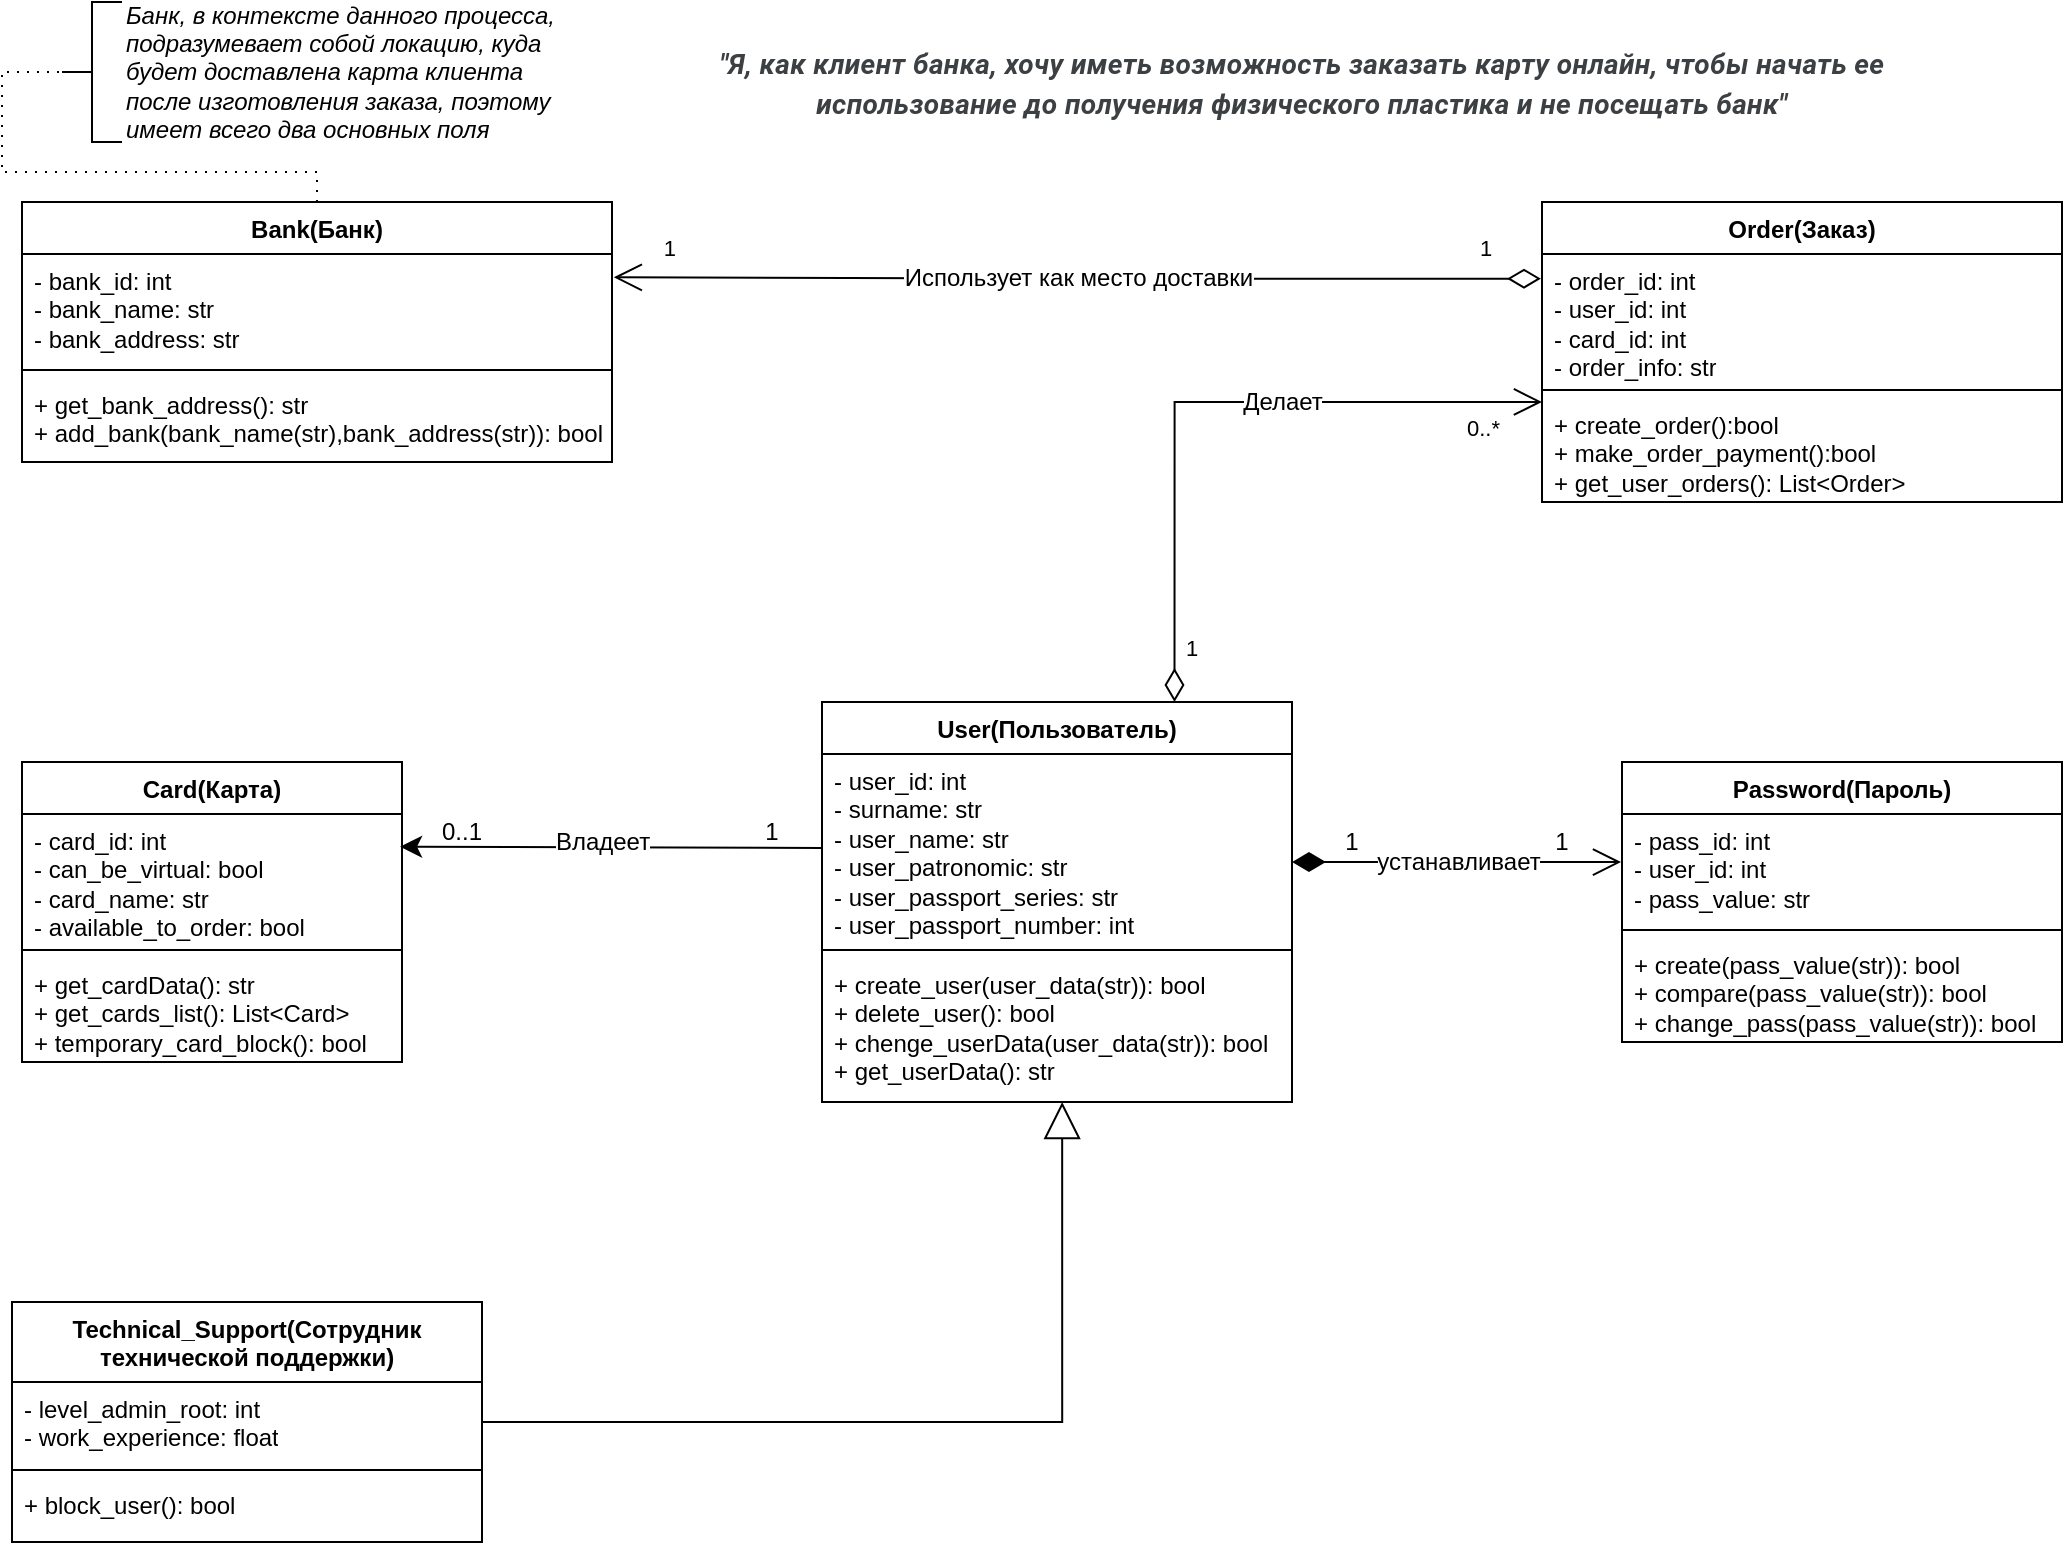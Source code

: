 <mxfile version="24.7.16">
  <diagram name="Страница — 1" id="oWEAXiVYpIXNm-SCZ6Gq">
    <mxGraphModel dx="1465" dy="833" grid="1" gridSize="10" guides="1" tooltips="1" connect="1" arrows="1" fold="1" page="1" pageScale="1" pageWidth="1169" pageHeight="827" background="#ffffff" math="0" shadow="0">
      <root>
        <mxCell id="0" />
        <mxCell id="1" parent="0" />
        <mxCell id="5KWUzpnhzCbyEWzDL-p4-1" value="&lt;span style=&quot;color: rgb(60, 64, 67); font-family: Roboto, Arial, sans-serif; font-size: 14px; letter-spacing: 0.2px; text-align: left;&quot;&gt;&quot;Я, как клиент банка, хочу иметь возможность заказать карту онлайн, чтобы начать ее использование до получения физического пластика и не посещать банк&quot;&lt;/span&gt;" style="text;html=1;align=center;verticalAlign=middle;whiteSpace=wrap;rounded=0;fontSize=16;fontStyle=3" vertex="1" parent="1">
          <mxGeometry x="390" y="20" width="660" height="60" as="geometry" />
        </mxCell>
        <mxCell id="5KWUzpnhzCbyEWzDL-p4-3" value="Bank(Банк)" style="swimlane;fontStyle=1;align=center;verticalAlign=top;childLayout=stackLayout;horizontal=1;startSize=26;horizontalStack=0;resizeParent=1;resizeParentMax=0;resizeLast=0;collapsible=1;marginBottom=0;whiteSpace=wrap;html=1;" vertex="1" parent="1">
          <mxGeometry x="80" y="110" width="295" height="130" as="geometry">
            <mxRectangle x="255" y="150" width="100" height="30" as="alternateBounds" />
          </mxGeometry>
        </mxCell>
        <mxCell id="5KWUzpnhzCbyEWzDL-p4-4" value="- bank_id: int&lt;div&gt;- bank_name: str&lt;/div&gt;&lt;div&gt;- bank_address: str&lt;/div&gt;" style="text;strokeColor=none;fillColor=none;align=left;verticalAlign=top;spacingLeft=4;spacingRight=4;overflow=hidden;rotatable=0;points=[[0,0.5],[1,0.5]];portConstraint=eastwest;whiteSpace=wrap;html=1;" vertex="1" parent="5KWUzpnhzCbyEWzDL-p4-3">
          <mxGeometry y="26" width="295" height="54" as="geometry" />
        </mxCell>
        <mxCell id="5KWUzpnhzCbyEWzDL-p4-5" value="" style="line;strokeWidth=1;fillColor=none;align=left;verticalAlign=middle;spacingTop=-1;spacingLeft=3;spacingRight=3;rotatable=0;labelPosition=right;points=[];portConstraint=eastwest;strokeColor=inherit;" vertex="1" parent="5KWUzpnhzCbyEWzDL-p4-3">
          <mxGeometry y="80" width="295" height="8" as="geometry" />
        </mxCell>
        <mxCell id="5KWUzpnhzCbyEWzDL-p4-6" value="+ get_bank_address(): str&lt;div&gt;+ add_bank(bank_name(str),bank_address(str)): bool&lt;/div&gt;" style="text;strokeColor=none;fillColor=none;align=left;verticalAlign=top;spacingLeft=4;spacingRight=4;overflow=hidden;rotatable=0;points=[[0,0.5],[1,0.5]];portConstraint=eastwest;whiteSpace=wrap;html=1;" vertex="1" parent="5KWUzpnhzCbyEWzDL-p4-3">
          <mxGeometry y="88" width="295" height="42" as="geometry" />
        </mxCell>
        <mxCell id="5KWUzpnhzCbyEWzDL-p4-7" value="Card(Карта)" style="swimlane;fontStyle=1;align=center;verticalAlign=top;childLayout=stackLayout;horizontal=1;startSize=26;horizontalStack=0;resizeParent=1;resizeParentMax=0;resizeLast=0;collapsible=1;marginBottom=0;whiteSpace=wrap;html=1;" vertex="1" parent="1">
          <mxGeometry x="80" y="390" width="190" height="150" as="geometry" />
        </mxCell>
        <mxCell id="5KWUzpnhzCbyEWzDL-p4-8" value="- card_id: int&lt;div&gt;- can_be_virtual: bool&lt;/div&gt;&lt;div&gt;- card_name: str&lt;/div&gt;&lt;div&gt;- available_to_order: bool&lt;/div&gt;" style="text;strokeColor=none;fillColor=none;align=left;verticalAlign=top;spacingLeft=4;spacingRight=4;overflow=hidden;rotatable=0;points=[[0,0.5],[1,0.5]];portConstraint=eastwest;whiteSpace=wrap;html=1;" vertex="1" parent="5KWUzpnhzCbyEWzDL-p4-7">
          <mxGeometry y="26" width="190" height="64" as="geometry" />
        </mxCell>
        <mxCell id="5KWUzpnhzCbyEWzDL-p4-9" value="" style="line;strokeWidth=1;fillColor=none;align=left;verticalAlign=middle;spacingTop=-1;spacingLeft=3;spacingRight=3;rotatable=0;labelPosition=right;points=[];portConstraint=eastwest;strokeColor=inherit;" vertex="1" parent="5KWUzpnhzCbyEWzDL-p4-7">
          <mxGeometry y="90" width="190" height="8" as="geometry" />
        </mxCell>
        <mxCell id="5KWUzpnhzCbyEWzDL-p4-10" value="+ get_cardData(): str&lt;div&gt;+ get_cards_list(): List&amp;lt;Card&amp;gt;&lt;/div&gt;&lt;div&gt;+ temporary_card_block(): bool&lt;/div&gt;" style="text;strokeColor=none;fillColor=none;align=left;verticalAlign=top;spacingLeft=4;spacingRight=4;overflow=hidden;rotatable=0;points=[[0,0.5],[1,0.5]];portConstraint=eastwest;whiteSpace=wrap;html=1;" vertex="1" parent="5KWUzpnhzCbyEWzDL-p4-7">
          <mxGeometry y="98" width="190" height="52" as="geometry" />
        </mxCell>
        <mxCell id="5KWUzpnhzCbyEWzDL-p4-15" value="Password(Пароль)" style="swimlane;fontStyle=1;align=center;verticalAlign=top;childLayout=stackLayout;horizontal=1;startSize=26;horizontalStack=0;resizeParent=1;resizeParentMax=0;resizeLast=0;collapsible=1;marginBottom=0;whiteSpace=wrap;html=1;" vertex="1" parent="1">
          <mxGeometry x="880" y="390" width="220" height="140" as="geometry" />
        </mxCell>
        <mxCell id="5KWUzpnhzCbyEWzDL-p4-16" value="- pass_id: int&lt;div&gt;- user_id: int&lt;/div&gt;&lt;div&gt;- pass_value: str&lt;/div&gt;" style="text;strokeColor=none;fillColor=none;align=left;verticalAlign=top;spacingLeft=4;spacingRight=4;overflow=hidden;rotatable=0;points=[[0,0.5],[1,0.5]];portConstraint=eastwest;whiteSpace=wrap;html=1;" vertex="1" parent="5KWUzpnhzCbyEWzDL-p4-15">
          <mxGeometry y="26" width="220" height="54" as="geometry" />
        </mxCell>
        <mxCell id="5KWUzpnhzCbyEWzDL-p4-17" value="" style="line;strokeWidth=1;fillColor=none;align=left;verticalAlign=middle;spacingTop=-1;spacingLeft=3;spacingRight=3;rotatable=0;labelPosition=right;points=[];portConstraint=eastwest;strokeColor=inherit;" vertex="1" parent="5KWUzpnhzCbyEWzDL-p4-15">
          <mxGeometry y="80" width="220" height="8" as="geometry" />
        </mxCell>
        <mxCell id="5KWUzpnhzCbyEWzDL-p4-18" value="+ create(pass_value(str)): bool&lt;div&gt;+ compare(pass_value(str)): bool&lt;/div&gt;&lt;div&gt;+ change_pass(pass_value(str)): bool&lt;/div&gt;" style="text;strokeColor=none;fillColor=none;align=left;verticalAlign=top;spacingLeft=4;spacingRight=4;overflow=hidden;rotatable=0;points=[[0,0.5],[1,0.5]];portConstraint=eastwest;whiteSpace=wrap;html=1;" vertex="1" parent="5KWUzpnhzCbyEWzDL-p4-15">
          <mxGeometry y="88" width="220" height="52" as="geometry" />
        </mxCell>
        <mxCell id="5KWUzpnhzCbyEWzDL-p4-19" value="Order(Заказ)" style="swimlane;fontStyle=1;align=center;verticalAlign=top;childLayout=stackLayout;horizontal=1;startSize=26;horizontalStack=0;resizeParent=1;resizeParentMax=0;resizeLast=0;collapsible=1;marginBottom=0;whiteSpace=wrap;html=1;" vertex="1" parent="1">
          <mxGeometry x="840" y="110" width="260" height="150" as="geometry" />
        </mxCell>
        <mxCell id="5KWUzpnhzCbyEWzDL-p4-20" value="- order_id: int&lt;div&gt;- user_id: int&lt;/div&gt;&lt;div&gt;- card_id: int&lt;/div&gt;&lt;div&gt;- order_info: str&lt;/div&gt;" style="text;strokeColor=none;fillColor=none;align=left;verticalAlign=top;spacingLeft=4;spacingRight=4;overflow=hidden;rotatable=0;points=[[0,0.5],[1,0.5]];portConstraint=eastwest;whiteSpace=wrap;html=1;" vertex="1" parent="5KWUzpnhzCbyEWzDL-p4-19">
          <mxGeometry y="26" width="260" height="64" as="geometry" />
        </mxCell>
        <mxCell id="5KWUzpnhzCbyEWzDL-p4-21" value="" style="line;strokeWidth=1;fillColor=none;align=left;verticalAlign=middle;spacingTop=-1;spacingLeft=3;spacingRight=3;rotatable=0;labelPosition=right;points=[];portConstraint=eastwest;strokeColor=inherit;" vertex="1" parent="5KWUzpnhzCbyEWzDL-p4-19">
          <mxGeometry y="90" width="260" height="8" as="geometry" />
        </mxCell>
        <mxCell id="5KWUzpnhzCbyEWzDL-p4-22" value="+ create_order():bool&lt;div&gt;+ make_order_payment():bool&lt;/div&gt;&lt;div&gt;+ get_user_orders(): List&amp;lt;Order&amp;gt;&lt;/div&gt;" style="text;strokeColor=none;fillColor=none;align=left;verticalAlign=top;spacingLeft=4;spacingRight=4;overflow=hidden;rotatable=0;points=[[0,0.5],[1,0.5]];portConstraint=eastwest;whiteSpace=wrap;html=1;" vertex="1" parent="5KWUzpnhzCbyEWzDL-p4-19">
          <mxGeometry y="98" width="260" height="52" as="geometry" />
        </mxCell>
        <mxCell id="5KWUzpnhzCbyEWzDL-p4-25" value="Technical_Support(Сотрудник технической поддержки)" style="swimlane;fontStyle=1;align=center;verticalAlign=top;childLayout=stackLayout;horizontal=1;startSize=40;horizontalStack=0;resizeParent=1;resizeParentMax=0;resizeLast=0;collapsible=1;marginBottom=0;whiteSpace=wrap;html=1;" vertex="1" parent="1">
          <mxGeometry x="75" y="660" width="235" height="120" as="geometry" />
        </mxCell>
        <mxCell id="5KWUzpnhzCbyEWzDL-p4-26" value="- level_admin_root: int&lt;div&gt;- work_experience: float&lt;/div&gt;" style="text;strokeColor=none;fillColor=none;align=left;verticalAlign=top;spacingLeft=4;spacingRight=4;overflow=hidden;rotatable=0;points=[[0,0.5],[1,0.5]];portConstraint=eastwest;whiteSpace=wrap;html=1;" vertex="1" parent="5KWUzpnhzCbyEWzDL-p4-25">
          <mxGeometry y="40" width="235" height="40" as="geometry" />
        </mxCell>
        <mxCell id="5KWUzpnhzCbyEWzDL-p4-27" value="" style="line;strokeWidth=1;fillColor=none;align=left;verticalAlign=middle;spacingTop=-1;spacingLeft=3;spacingRight=3;rotatable=0;labelPosition=right;points=[];portConstraint=eastwest;strokeColor=inherit;" vertex="1" parent="5KWUzpnhzCbyEWzDL-p4-25">
          <mxGeometry y="80" width="235" height="8" as="geometry" />
        </mxCell>
        <mxCell id="5KWUzpnhzCbyEWzDL-p4-28" value="+ block_user(): bool" style="text;strokeColor=none;fillColor=none;align=left;verticalAlign=top;spacingLeft=4;spacingRight=4;overflow=hidden;rotatable=0;points=[[0,0.5],[1,0.5]];portConstraint=eastwest;whiteSpace=wrap;html=1;" vertex="1" parent="5KWUzpnhzCbyEWzDL-p4-25">
          <mxGeometry y="88" width="235" height="32" as="geometry" />
        </mxCell>
        <mxCell id="5KWUzpnhzCbyEWzDL-p4-29" value="User(Пользователь)" style="swimlane;fontStyle=1;align=center;verticalAlign=top;childLayout=stackLayout;horizontal=1;startSize=26;horizontalStack=0;resizeParent=1;resizeParentMax=0;resizeLast=0;collapsible=1;marginBottom=0;whiteSpace=wrap;html=1;" vertex="1" parent="1">
          <mxGeometry x="480" y="360" width="235" height="200" as="geometry" />
        </mxCell>
        <mxCell id="5KWUzpnhzCbyEWzDL-p4-30" value="- user_id: int&lt;div&gt;- surname: str&lt;/div&gt;&lt;div&gt;- user_name: str&lt;/div&gt;&lt;div&gt;- user_patronomic: str&lt;/div&gt;&lt;div&gt;- user_passport_series: str&lt;/div&gt;&lt;div&gt;- user_passport_number: int&lt;/div&gt;" style="text;strokeColor=none;fillColor=none;align=left;verticalAlign=top;spacingLeft=4;spacingRight=4;overflow=hidden;rotatable=0;points=[[0,0.5],[1,0.5]];portConstraint=eastwest;whiteSpace=wrap;html=1;" vertex="1" parent="5KWUzpnhzCbyEWzDL-p4-29">
          <mxGeometry y="26" width="235" height="94" as="geometry" />
        </mxCell>
        <mxCell id="5KWUzpnhzCbyEWzDL-p4-31" value="" style="line;strokeWidth=1;fillColor=none;align=left;verticalAlign=middle;spacingTop=-1;spacingLeft=3;spacingRight=3;rotatable=0;labelPosition=right;points=[];portConstraint=eastwest;strokeColor=inherit;" vertex="1" parent="5KWUzpnhzCbyEWzDL-p4-29">
          <mxGeometry y="120" width="235" height="8" as="geometry" />
        </mxCell>
        <mxCell id="5KWUzpnhzCbyEWzDL-p4-32" value="+ create_user(user_data(str)): bool&lt;div&gt;+ delete_user(): bool&lt;/div&gt;&lt;div&gt;+ chenge_userData(user_data(str)): bool&lt;/div&gt;&lt;div&gt;+ get_userData(): str&lt;/div&gt;" style="text;strokeColor=none;fillColor=none;align=left;verticalAlign=top;spacingLeft=4;spacingRight=4;overflow=hidden;rotatable=0;points=[[0,0.5],[1,0.5]];portConstraint=eastwest;whiteSpace=wrap;html=1;" vertex="1" parent="5KWUzpnhzCbyEWzDL-p4-29">
          <mxGeometry y="128" width="235" height="72" as="geometry" />
        </mxCell>
        <mxCell id="5KWUzpnhzCbyEWzDL-p4-41" value="" style="endArrow=block;endSize=16;endFill=0;html=1;rounded=0;fontSize=12;exitX=1;exitY=0.5;exitDx=0;exitDy=0;edgeStyle=orthogonalEdgeStyle;entryX=0.511;entryY=1;entryDx=0;entryDy=0;entryPerimeter=0;" edge="1" parent="1" source="5KWUzpnhzCbyEWzDL-p4-26" target="5KWUzpnhzCbyEWzDL-p4-32">
          <mxGeometry width="160" relative="1" as="geometry">
            <mxPoint x="425" y="723.41" as="sourcePoint" />
            <mxPoint x="585" y="723" as="targetPoint" />
          </mxGeometry>
        </mxCell>
        <mxCell id="5KWUzpnhzCbyEWzDL-p4-42" value="&lt;i&gt;Банк, в контексте данного процесса,&lt;/i&gt;&lt;div&gt;&lt;i&gt;подразумевает собой локацию, куда&lt;/i&gt;&lt;/div&gt;&lt;div&gt;&lt;i&gt;будет доставлена карта клиента&amp;nbsp;&lt;/i&gt;&lt;/div&gt;&lt;div&gt;&lt;i&gt;после изготовления заказа, поэтому&lt;/i&gt;&lt;/div&gt;&lt;div&gt;&lt;i&gt;имеет всего два основных поля&lt;/i&gt;&lt;/div&gt;" style="html=1;shape=mxgraph.flowchart.annotation_2;align=left;labelPosition=right;" vertex="1" parent="1">
          <mxGeometry x="100" y="10" width="30" height="70" as="geometry" />
        </mxCell>
        <mxCell id="5KWUzpnhzCbyEWzDL-p4-43" value="" style="edgeStyle=orthogonalEdgeStyle;fontSize=12;html=1;endFill=0;startFill=0;endSize=6;startSize=6;dashed=1;dashPattern=1 4;endArrow=none;startArrow=none;rounded=0;exitX=0.5;exitY=0;exitDx=0;exitDy=0;entryX=0;entryY=0.5;entryDx=0;entryDy=0;entryPerimeter=0;" edge="1" parent="1" source="5KWUzpnhzCbyEWzDL-p4-3" target="5KWUzpnhzCbyEWzDL-p4-42">
          <mxGeometry width="160" relative="1" as="geometry">
            <mxPoint x="530" y="120" as="sourcePoint" />
            <mxPoint x="690" y="120" as="targetPoint" />
          </mxGeometry>
        </mxCell>
        <mxCell id="5KWUzpnhzCbyEWzDL-p4-54" value="1" style="text;html=1;align=center;verticalAlign=middle;whiteSpace=wrap;rounded=0;fontSize=12;" vertex="1" parent="1">
          <mxGeometry x="830" y="420" width="40" height="20" as="geometry" />
        </mxCell>
        <mxCell id="5KWUzpnhzCbyEWzDL-p4-56" value="1" style="text;html=1;align=center;verticalAlign=middle;whiteSpace=wrap;rounded=0;fontSize=12;" vertex="1" parent="1">
          <mxGeometry x="730" y="425" width="30" height="10" as="geometry" />
        </mxCell>
        <mxCell id="5KWUzpnhzCbyEWzDL-p4-57" style="edgeStyle=none;curved=1;rounded=0;orthogonalLoop=1;jettySize=auto;html=1;exitX=0;exitY=0.5;exitDx=0;exitDy=0;entryX=0.995;entryY=0.256;entryDx=0;entryDy=0;entryPerimeter=0;fontSize=12;startSize=8;endSize=8;" edge="1" parent="1" source="5KWUzpnhzCbyEWzDL-p4-30" target="5KWUzpnhzCbyEWzDL-p4-8">
          <mxGeometry relative="1" as="geometry" />
        </mxCell>
        <mxCell id="5KWUzpnhzCbyEWzDL-p4-61" value="Владеет" style="edgeLabel;html=1;align=center;verticalAlign=middle;resizable=0;points=[];fontSize=12;" vertex="1" connectable="0" parent="5KWUzpnhzCbyEWzDL-p4-57">
          <mxGeometry x="-0.069" y="-3" relative="1" as="geometry">
            <mxPoint x="-12" as="offset" />
          </mxGeometry>
        </mxCell>
        <mxCell id="5KWUzpnhzCbyEWzDL-p4-58" value="1" style="text;html=1;align=center;verticalAlign=middle;whiteSpace=wrap;rounded=0;fontSize=12;" vertex="1" parent="1">
          <mxGeometry x="440" y="420" width="30" height="10" as="geometry" />
        </mxCell>
        <mxCell id="5KWUzpnhzCbyEWzDL-p4-60" value="0..1" style="text;html=1;align=center;verticalAlign=middle;whiteSpace=wrap;rounded=0;fontSize=12;" vertex="1" parent="1">
          <mxGeometry x="280" y="415" width="40" height="20" as="geometry" />
        </mxCell>
        <mxCell id="5KWUzpnhzCbyEWzDL-p4-66" value="&lt;div&gt;&lt;br&gt;&lt;/div&gt;&lt;div&gt;&lt;br&gt;&lt;/div&gt;" style="endArrow=open;html=1;endSize=12;startArrow=diamondThin;startSize=14;startFill=1;align=left;verticalAlign=bottom;rounded=0;fontSize=12;exitX=1.002;exitY=0.67;exitDx=0;exitDy=0;exitPerimeter=0;" edge="1" parent="1">
          <mxGeometry x="-0.625" y="30" relative="1" as="geometry">
            <mxPoint x="715.0" y="440" as="sourcePoint" />
            <mxPoint x="879.53" y="440.02" as="targetPoint" />
            <mxPoint as="offset" />
          </mxGeometry>
        </mxCell>
        <mxCell id="5KWUzpnhzCbyEWzDL-p4-74" value="устанавливает" style="edgeLabel;html=1;align=center;verticalAlign=middle;resizable=0;points=[];fontSize=12;" vertex="1" connectable="0" parent="5KWUzpnhzCbyEWzDL-p4-66">
          <mxGeometry x="0.004" relative="1" as="geometry">
            <mxPoint as="offset" />
          </mxGeometry>
        </mxCell>
        <mxCell id="5KWUzpnhzCbyEWzDL-p4-67" value="Делает" style="endArrow=open;html=1;endSize=12;startArrow=diamondThin;startSize=14;startFill=0;edgeStyle=orthogonalEdgeStyle;rounded=0;fontSize=12;exitX=0.75;exitY=0;exitDx=0;exitDy=0;entryX=0;entryY=0.038;entryDx=0;entryDy=0;entryPerimeter=0;" edge="1" parent="1" source="5KWUzpnhzCbyEWzDL-p4-29" target="5KWUzpnhzCbyEWzDL-p4-22">
          <mxGeometry x="0.221" relative="1" as="geometry">
            <mxPoint x="585" y="220" as="sourcePoint" />
            <mxPoint x="745" y="220" as="targetPoint" />
            <mxPoint as="offset" />
          </mxGeometry>
        </mxCell>
        <mxCell id="5KWUzpnhzCbyEWzDL-p4-68" value="1" style="edgeLabel;resizable=0;html=1;align=left;verticalAlign=top;" connectable="0" vertex="1" parent="5KWUzpnhzCbyEWzDL-p4-67">
          <mxGeometry x="-1" relative="1" as="geometry">
            <mxPoint x="4" y="-40" as="offset" />
          </mxGeometry>
        </mxCell>
        <mxCell id="5KWUzpnhzCbyEWzDL-p4-69" value="0..*" style="edgeLabel;resizable=0;html=1;align=right;verticalAlign=top;" connectable="0" vertex="1" parent="5KWUzpnhzCbyEWzDL-p4-67">
          <mxGeometry x="1" relative="1" as="geometry">
            <mxPoint x="-20" as="offset" />
          </mxGeometry>
        </mxCell>
        <mxCell id="5KWUzpnhzCbyEWzDL-p4-70" value="Использует как место доставки" style="endArrow=open;html=1;endSize=12;startArrow=diamondThin;startSize=14;startFill=0;edgeStyle=orthogonalEdgeStyle;rounded=0;fontSize=12;exitX=-0.002;exitY=0.193;exitDx=0;exitDy=0;entryX=1.003;entryY=0.216;entryDx=0;entryDy=0;entryPerimeter=0;exitPerimeter=0;" edge="1" parent="1" source="5KWUzpnhzCbyEWzDL-p4-20" target="5KWUzpnhzCbyEWzDL-p4-4">
          <mxGeometry relative="1" as="geometry">
            <mxPoint x="500" y="290" as="sourcePoint" />
            <mxPoint x="660" y="290" as="targetPoint" />
          </mxGeometry>
        </mxCell>
        <mxCell id="5KWUzpnhzCbyEWzDL-p4-71" value="1" style="edgeLabel;resizable=0;html=1;align=left;verticalAlign=top;" connectable="0" vertex="1" parent="5KWUzpnhzCbyEWzDL-p4-70">
          <mxGeometry x="-1" relative="1" as="geometry">
            <mxPoint x="-32" y="-28" as="offset" />
          </mxGeometry>
        </mxCell>
        <mxCell id="5KWUzpnhzCbyEWzDL-p4-72" value="1" style="edgeLabel;resizable=0;html=1;align=right;verticalAlign=top;" connectable="0" vertex="1" parent="5KWUzpnhzCbyEWzDL-p4-70">
          <mxGeometry x="1" relative="1" as="geometry">
            <mxPoint x="32" y="-28" as="offset" />
          </mxGeometry>
        </mxCell>
      </root>
    </mxGraphModel>
  </diagram>
</mxfile>
